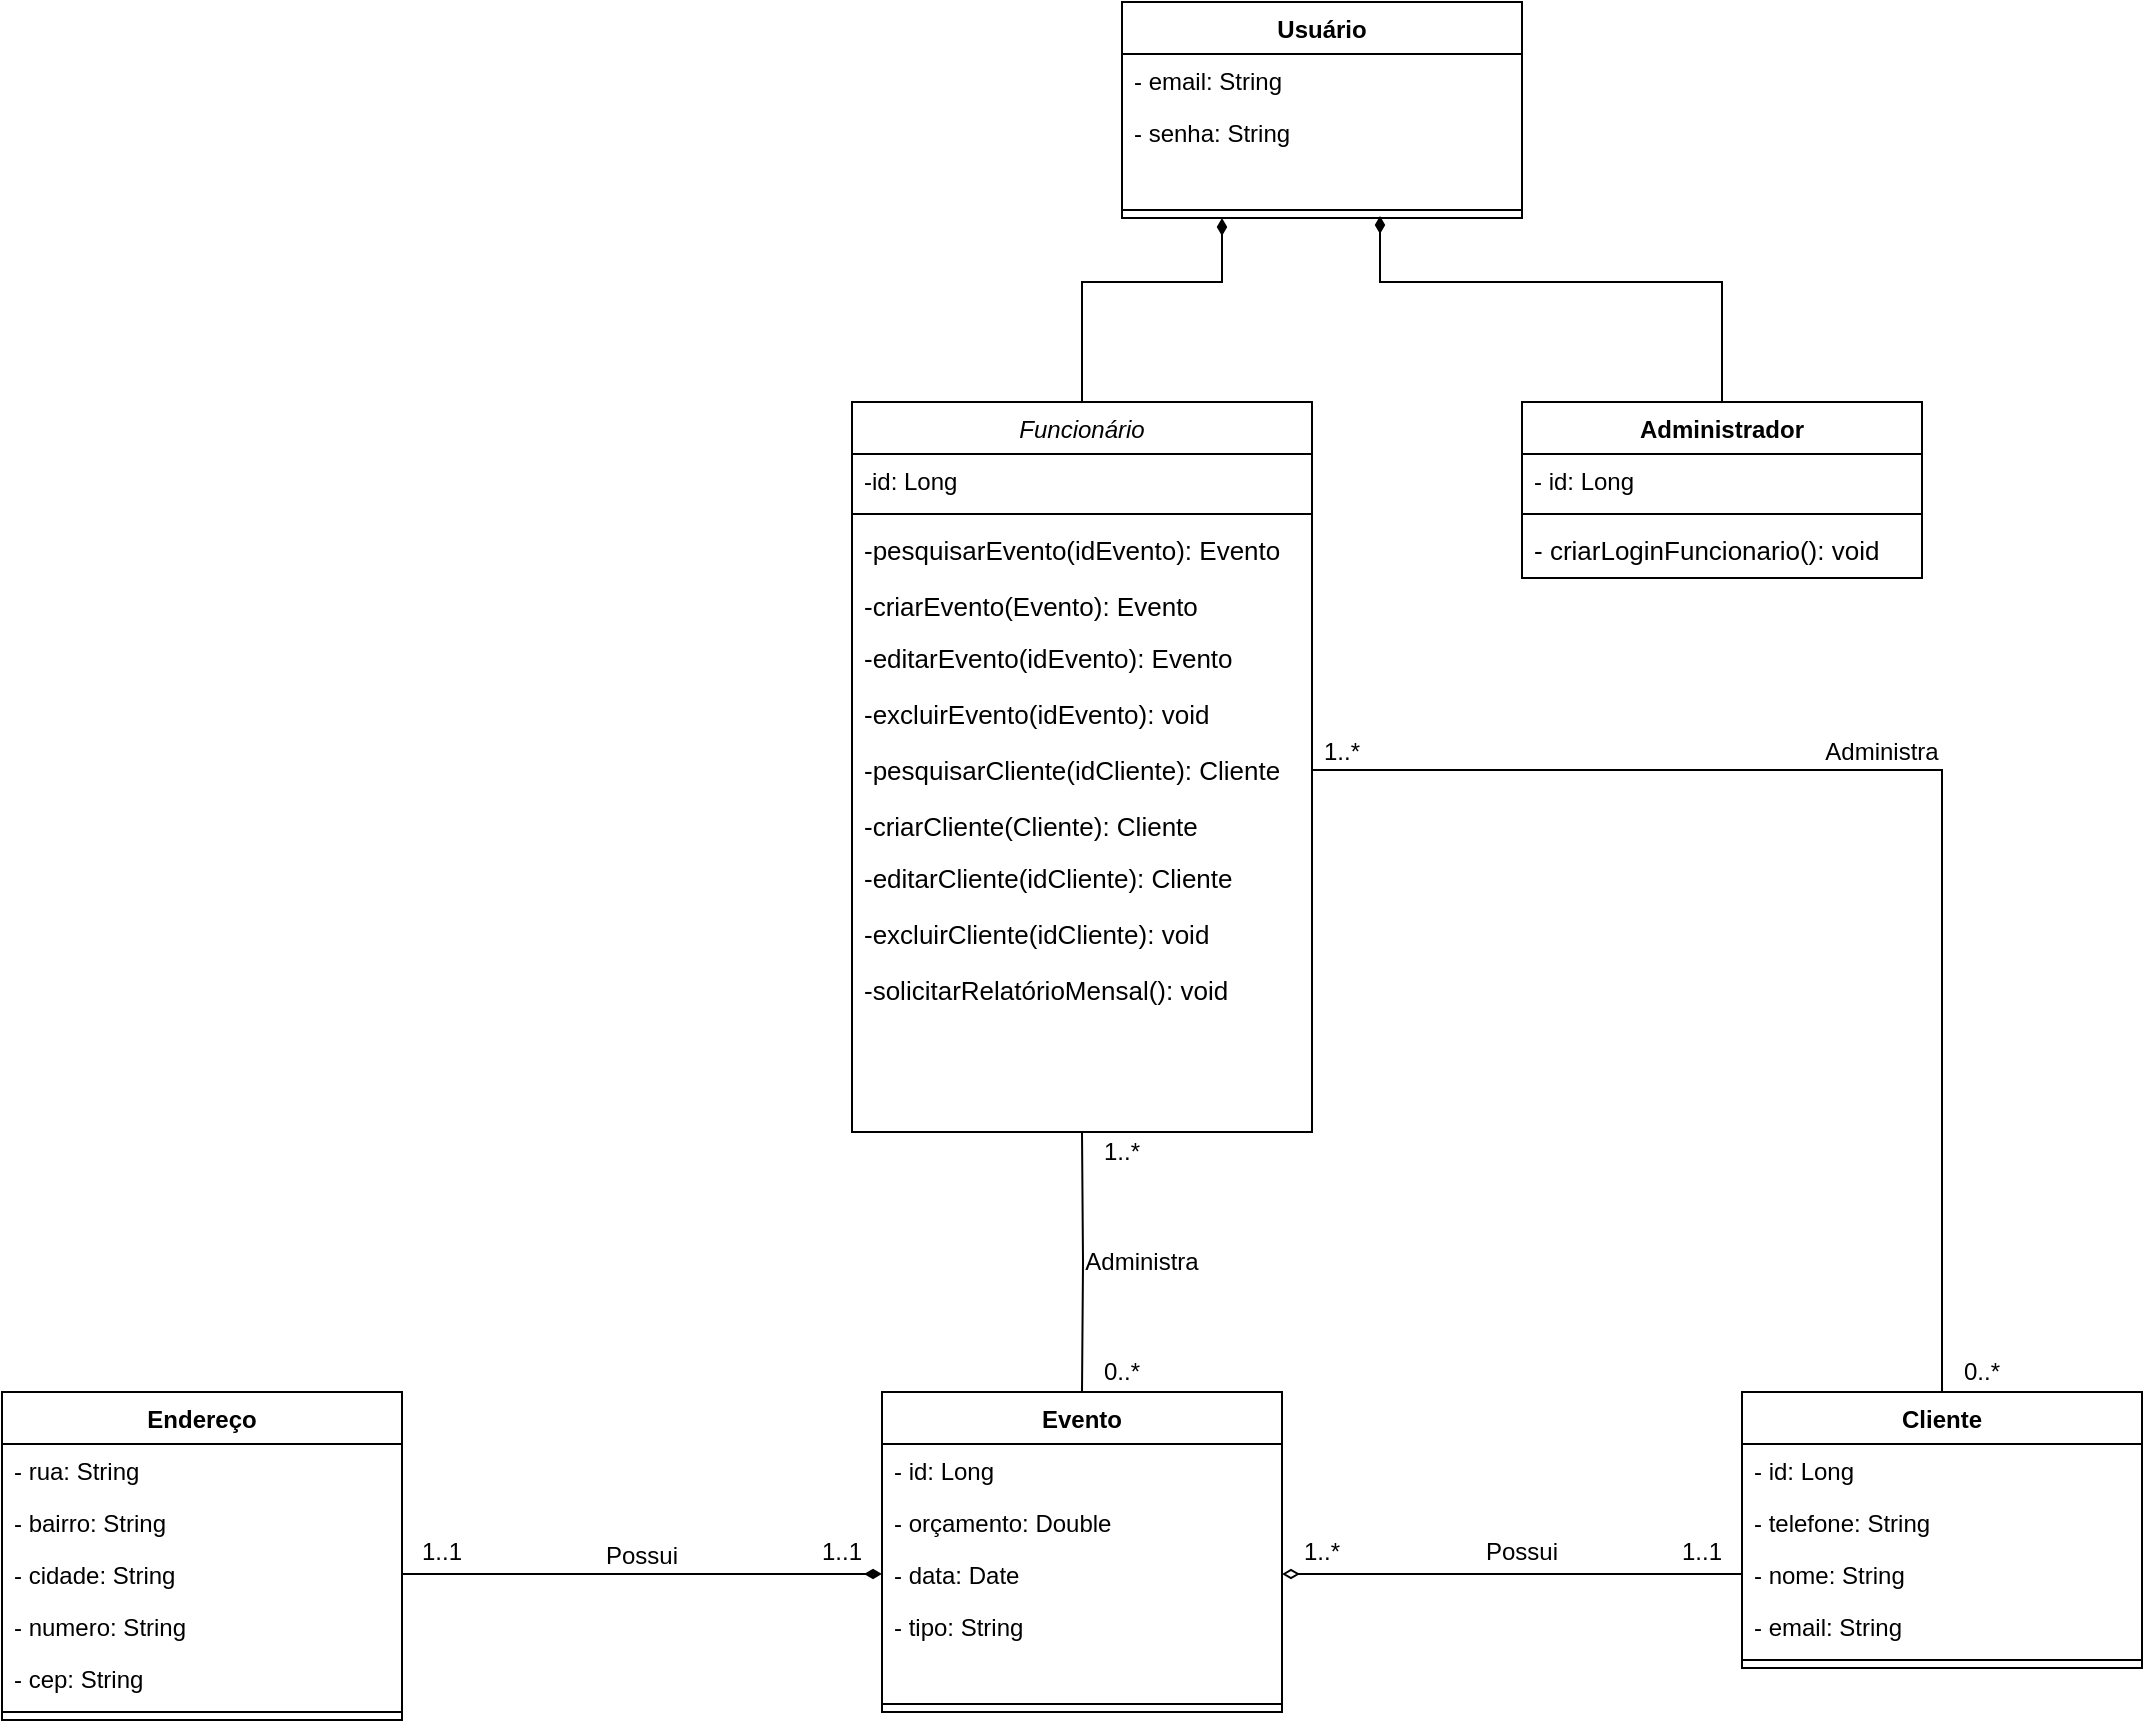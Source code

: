 <mxfile version="16.6.4" type="device"><diagram id="gLpR98S5ay8ODqW90B6S" name="Page-1"><mxGraphModel dx="2204" dy="764" grid="1" gridSize="10" guides="1" tooltips="1" connect="1" arrows="1" fold="1" page="1" pageScale="1" pageWidth="827" pageHeight="1169" math="0" shadow="0"><root><mxCell id="0"/><mxCell id="1" parent="0"/><mxCell id="N7dOBWKhzy0wbSYVfnhw-17" value="Usuário" style="swimlane;fontStyle=1;align=center;verticalAlign=top;childLayout=stackLayout;horizontal=1;startSize=26;horizontalStack=0;resizeParent=1;resizeParentMax=0;resizeLast=0;collapsible=1;marginBottom=0;" vertex="1" parent="1"><mxGeometry x="160" y="210" width="200" height="108" as="geometry"><mxRectangle x="290" y="240" width="350" height="160" as="alternateBounds"/></mxGeometry></mxCell><mxCell id="N7dOBWKhzy0wbSYVfnhw-21" value="- email: String" style="text;strokeColor=none;fillColor=none;align=left;verticalAlign=top;spacingLeft=4;spacingRight=4;overflow=hidden;rotatable=0;points=[[0,0.5],[1,0.5]];portConstraint=eastwest;" vertex="1" parent="N7dOBWKhzy0wbSYVfnhw-17"><mxGeometry y="26" width="200" height="26" as="geometry"/></mxCell><mxCell id="N7dOBWKhzy0wbSYVfnhw-18" value="- senha: String" style="text;strokeColor=none;fillColor=none;align=left;verticalAlign=top;spacingLeft=4;spacingRight=4;overflow=hidden;rotatable=0;points=[[0,0.5],[1,0.5]];portConstraint=eastwest;" vertex="1" parent="N7dOBWKhzy0wbSYVfnhw-17"><mxGeometry y="52" width="200" height="48" as="geometry"/></mxCell><mxCell id="N7dOBWKhzy0wbSYVfnhw-19" value="" style="line;strokeWidth=1;fillColor=none;align=left;verticalAlign=middle;spacingTop=-1;spacingLeft=3;spacingRight=3;rotatable=0;labelPosition=right;points=[];portConstraint=eastwest;" vertex="1" parent="N7dOBWKhzy0wbSYVfnhw-17"><mxGeometry y="100" width="200" height="8" as="geometry"/></mxCell><mxCell id="N7dOBWKhzy0wbSYVfnhw-22" value="Administrador" style="swimlane;fontStyle=1;align=center;verticalAlign=top;childLayout=stackLayout;horizontal=1;startSize=26;horizontalStack=0;resizeParent=1;resizeParentMax=0;resizeLast=0;collapsible=1;marginBottom=0;" vertex="1" parent="1"><mxGeometry x="360" y="410" width="200" height="88" as="geometry"><mxRectangle x="290" y="240" width="350" height="160" as="alternateBounds"/></mxGeometry></mxCell><mxCell id="N7dOBWKhzy0wbSYVfnhw-23" value="- id: Long" style="text;strokeColor=none;fillColor=none;align=left;verticalAlign=top;spacingLeft=4;spacingRight=4;overflow=hidden;rotatable=0;points=[[0,0.5],[1,0.5]];portConstraint=eastwest;" vertex="1" parent="N7dOBWKhzy0wbSYVfnhw-22"><mxGeometry y="26" width="200" height="26" as="geometry"/></mxCell><mxCell id="N7dOBWKhzy0wbSYVfnhw-25" value="" style="line;strokeWidth=1;fillColor=none;align=left;verticalAlign=middle;spacingTop=-1;spacingLeft=3;spacingRight=3;rotatable=0;labelPosition=right;points=[];portConstraint=eastwest;" vertex="1" parent="N7dOBWKhzy0wbSYVfnhw-22"><mxGeometry y="52" width="200" height="8" as="geometry"/></mxCell><mxCell id="N7dOBWKhzy0wbSYVfnhw-72" value="- criarLoginFuncionario(): void" style="text;align=left;verticalAlign=top;spacingLeft=4;spacingRight=4;overflow=hidden;rotatable=0;points=[[0,0.5],[1,0.5]];portConstraint=eastwest;fontSize=13;" vertex="1" parent="N7dOBWKhzy0wbSYVfnhw-22"><mxGeometry y="60" width="200" height="28" as="geometry"/></mxCell><mxCell id="N7dOBWKhzy0wbSYVfnhw-38" style="edgeStyle=orthogonalEdgeStyle;rounded=0;orthogonalLoop=1;jettySize=auto;html=1;exitX=0.5;exitY=1;exitDx=0;exitDy=0;endArrow=none;endFill=0;" edge="1" parent="1" target="N7dOBWKhzy0wbSYVfnhw-34"><mxGeometry relative="1" as="geometry"><mxPoint x="140" y="775" as="sourcePoint"/></mxGeometry></mxCell><mxCell id="N7dOBWKhzy0wbSYVfnhw-32" style="edgeStyle=orthogonalEdgeStyle;rounded=0;orthogonalLoop=1;jettySize=auto;html=1;exitX=0.5;exitY=0;exitDx=0;exitDy=0;endArrow=diamondThin;endFill=1;entryX=0.25;entryY=1;entryDx=0;entryDy=0;" edge="1" parent="1" target="N7dOBWKhzy0wbSYVfnhw-17"><mxGeometry relative="1" as="geometry"><mxPoint x="140" y="410" as="sourcePoint"/><mxPoint x="90" y="240" as="targetPoint"/><Array as="points"><mxPoint x="140" y="350"/><mxPoint x="210" y="350"/></Array></mxGeometry></mxCell><mxCell id="N7dOBWKhzy0wbSYVfnhw-33" style="edgeStyle=orthogonalEdgeStyle;rounded=0;orthogonalLoop=1;jettySize=auto;html=1;exitX=0.5;exitY=0;exitDx=0;exitDy=0;endArrow=diamondThin;endFill=1;entryX=0.645;entryY=0.875;entryDx=0;entryDy=0;entryPerimeter=0;" edge="1" parent="1" source="N7dOBWKhzy0wbSYVfnhw-22" target="N7dOBWKhzy0wbSYVfnhw-19"><mxGeometry relative="1" as="geometry"><mxPoint x="150" y="410" as="sourcePoint"/><mxPoint x="290" y="330" as="targetPoint"/><Array as="points"><mxPoint x="390" y="350"/><mxPoint x="290" y="350"/></Array></mxGeometry></mxCell><mxCell id="N7dOBWKhzy0wbSYVfnhw-34" value="Evento" style="swimlane;fontStyle=1;align=center;verticalAlign=top;childLayout=stackLayout;horizontal=1;startSize=26;horizontalStack=0;resizeParent=1;resizeParentMax=0;resizeLast=0;collapsible=1;marginBottom=0;" vertex="1" parent="1"><mxGeometry x="40" y="905" width="200" height="160" as="geometry"><mxRectangle x="290" y="240" width="350" height="160" as="alternateBounds"/></mxGeometry></mxCell><mxCell id="N7dOBWKhzy0wbSYVfnhw-35" value="- id: Long" style="text;strokeColor=none;fillColor=none;align=left;verticalAlign=top;spacingLeft=4;spacingRight=4;overflow=hidden;rotatable=0;points=[[0,0.5],[1,0.5]];portConstraint=eastwest;" vertex="1" parent="N7dOBWKhzy0wbSYVfnhw-34"><mxGeometry y="26" width="200" height="26" as="geometry"/></mxCell><mxCell id="N7dOBWKhzy0wbSYVfnhw-39" value="- orçamento: Double" style="text;strokeColor=none;fillColor=none;align=left;verticalAlign=top;spacingLeft=4;spacingRight=4;overflow=hidden;rotatable=0;points=[[0,0.5],[1,0.5]];portConstraint=eastwest;" vertex="1" parent="N7dOBWKhzy0wbSYVfnhw-34"><mxGeometry y="52" width="200" height="26" as="geometry"/></mxCell><mxCell id="N7dOBWKhzy0wbSYVfnhw-40" value="- data: Date" style="text;strokeColor=none;fillColor=none;align=left;verticalAlign=top;spacingLeft=4;spacingRight=4;overflow=hidden;rotatable=0;points=[[0,0.5],[1,0.5]];portConstraint=eastwest;" vertex="1" parent="N7dOBWKhzy0wbSYVfnhw-34"><mxGeometry y="78" width="200" height="26" as="geometry"/></mxCell><mxCell id="N7dOBWKhzy0wbSYVfnhw-36" value="- tipo: String" style="text;strokeColor=none;fillColor=none;align=left;verticalAlign=top;spacingLeft=4;spacingRight=4;overflow=hidden;rotatable=0;points=[[0,0.5],[1,0.5]];portConstraint=eastwest;" vertex="1" parent="N7dOBWKhzy0wbSYVfnhw-34"><mxGeometry y="104" width="200" height="48" as="geometry"/></mxCell><mxCell id="N7dOBWKhzy0wbSYVfnhw-37" value="" style="line;strokeWidth=1;fillColor=none;align=left;verticalAlign=middle;spacingTop=-1;spacingLeft=3;spacingRight=3;rotatable=0;labelPosition=right;points=[];portConstraint=eastwest;" vertex="1" parent="N7dOBWKhzy0wbSYVfnhw-34"><mxGeometry y="152" width="200" height="8" as="geometry"/></mxCell><mxCell id="N7dOBWKhzy0wbSYVfnhw-41" value="Endereço" style="swimlane;fontStyle=1;align=center;verticalAlign=top;childLayout=stackLayout;horizontal=1;startSize=26;horizontalStack=0;resizeParent=1;resizeParentMax=0;resizeLast=0;collapsible=1;marginBottom=0;" vertex="1" parent="1"><mxGeometry x="-400" y="905" width="200" height="164" as="geometry"><mxRectangle x="290" y="240" width="350" height="160" as="alternateBounds"/></mxGeometry></mxCell><mxCell id="N7dOBWKhzy0wbSYVfnhw-42" value="- rua: String" style="text;strokeColor=none;fillColor=none;align=left;verticalAlign=top;spacingLeft=4;spacingRight=4;overflow=hidden;rotatable=0;points=[[0,0.5],[1,0.5]];portConstraint=eastwest;" vertex="1" parent="N7dOBWKhzy0wbSYVfnhw-41"><mxGeometry y="26" width="200" height="26" as="geometry"/></mxCell><mxCell id="N7dOBWKhzy0wbSYVfnhw-43" value="- bairro: String" style="text;strokeColor=none;fillColor=none;align=left;verticalAlign=top;spacingLeft=4;spacingRight=4;overflow=hidden;rotatable=0;points=[[0,0.5],[1,0.5]];portConstraint=eastwest;" vertex="1" parent="N7dOBWKhzy0wbSYVfnhw-41"><mxGeometry y="52" width="200" height="26" as="geometry"/></mxCell><mxCell id="N7dOBWKhzy0wbSYVfnhw-44" value="- cidade: String" style="text;strokeColor=none;fillColor=none;align=left;verticalAlign=top;spacingLeft=4;spacingRight=4;overflow=hidden;rotatable=0;points=[[0,0.5],[1,0.5]];portConstraint=eastwest;" vertex="1" parent="N7dOBWKhzy0wbSYVfnhw-41"><mxGeometry y="78" width="200" height="26" as="geometry"/></mxCell><mxCell id="N7dOBWKhzy0wbSYVfnhw-47" value="- numero: String" style="text;strokeColor=none;fillColor=none;align=left;verticalAlign=top;spacingLeft=4;spacingRight=4;overflow=hidden;rotatable=0;points=[[0,0.5],[1,0.5]];portConstraint=eastwest;" vertex="1" parent="N7dOBWKhzy0wbSYVfnhw-41"><mxGeometry y="104" width="200" height="26" as="geometry"/></mxCell><mxCell id="N7dOBWKhzy0wbSYVfnhw-48" value="- cep: String" style="text;strokeColor=none;fillColor=none;align=left;verticalAlign=top;spacingLeft=4;spacingRight=4;overflow=hidden;rotatable=0;points=[[0,0.5],[1,0.5]];portConstraint=eastwest;" vertex="1" parent="N7dOBWKhzy0wbSYVfnhw-41"><mxGeometry y="130" width="200" height="26" as="geometry"/></mxCell><mxCell id="N7dOBWKhzy0wbSYVfnhw-46" value="" style="line;strokeWidth=1;fillColor=none;align=left;verticalAlign=middle;spacingTop=-1;spacingLeft=3;spacingRight=3;rotatable=0;labelPosition=right;points=[];portConstraint=eastwest;" vertex="1" parent="N7dOBWKhzy0wbSYVfnhw-41"><mxGeometry y="156" width="200" height="8" as="geometry"/></mxCell><mxCell id="N7dOBWKhzy0wbSYVfnhw-49" style="edgeStyle=orthogonalEdgeStyle;rounded=0;orthogonalLoop=1;jettySize=auto;html=1;exitX=1;exitY=0.5;exitDx=0;exitDy=0;entryX=0;entryY=0.5;entryDx=0;entryDy=0;endArrow=diamondThin;endFill=1;" edge="1" parent="1" source="N7dOBWKhzy0wbSYVfnhw-44" target="N7dOBWKhzy0wbSYVfnhw-40"><mxGeometry relative="1" as="geometry"/></mxCell><mxCell id="N7dOBWKhzy0wbSYVfnhw-50" value="Cliente" style="swimlane;fontStyle=1;align=center;verticalAlign=top;childLayout=stackLayout;horizontal=1;startSize=26;horizontalStack=0;resizeParent=1;resizeParentMax=0;resizeLast=0;collapsible=1;marginBottom=0;" vertex="1" parent="1"><mxGeometry x="470" y="905" width="200" height="138" as="geometry"><mxRectangle x="290" y="240" width="350" height="160" as="alternateBounds"/></mxGeometry></mxCell><mxCell id="N7dOBWKhzy0wbSYVfnhw-51" value="- id: Long" style="text;strokeColor=none;fillColor=none;align=left;verticalAlign=top;spacingLeft=4;spacingRight=4;overflow=hidden;rotatable=0;points=[[0,0.5],[1,0.5]];portConstraint=eastwest;" vertex="1" parent="N7dOBWKhzy0wbSYVfnhw-50"><mxGeometry y="26" width="200" height="26" as="geometry"/></mxCell><mxCell id="N7dOBWKhzy0wbSYVfnhw-52" value="- telefone: String" style="text;strokeColor=none;fillColor=none;align=left;verticalAlign=top;spacingLeft=4;spacingRight=4;overflow=hidden;rotatable=0;points=[[0,0.5],[1,0.5]];portConstraint=eastwest;" vertex="1" parent="N7dOBWKhzy0wbSYVfnhw-50"><mxGeometry y="52" width="200" height="26" as="geometry"/></mxCell><mxCell id="N7dOBWKhzy0wbSYVfnhw-53" value="- nome: String" style="text;strokeColor=none;fillColor=none;align=left;verticalAlign=top;spacingLeft=4;spacingRight=4;overflow=hidden;rotatable=0;points=[[0,0.5],[1,0.5]];portConstraint=eastwest;" vertex="1" parent="N7dOBWKhzy0wbSYVfnhw-50"><mxGeometry y="78" width="200" height="26" as="geometry"/></mxCell><mxCell id="N7dOBWKhzy0wbSYVfnhw-58" value="- email: String" style="text;strokeColor=none;fillColor=none;align=left;verticalAlign=top;spacingLeft=4;spacingRight=4;overflow=hidden;rotatable=0;points=[[0,0.5],[1,0.5]];portConstraint=eastwest;" vertex="1" parent="N7dOBWKhzy0wbSYVfnhw-50"><mxGeometry y="104" width="200" height="26" as="geometry"/></mxCell><mxCell id="N7dOBWKhzy0wbSYVfnhw-55" value="" style="line;strokeWidth=1;fillColor=none;align=left;verticalAlign=middle;spacingTop=-1;spacingLeft=3;spacingRight=3;rotatable=0;labelPosition=right;points=[];portConstraint=eastwest;" vertex="1" parent="N7dOBWKhzy0wbSYVfnhw-50"><mxGeometry y="130" width="200" height="8" as="geometry"/></mxCell><mxCell id="N7dOBWKhzy0wbSYVfnhw-57" style="edgeStyle=orthogonalEdgeStyle;rounded=0;orthogonalLoop=1;jettySize=auto;html=1;exitX=0;exitY=0.5;exitDx=0;exitDy=0;entryX=1;entryY=0.5;entryDx=0;entryDy=0;endArrow=diamondThin;endFill=0;" edge="1" parent="1" source="N7dOBWKhzy0wbSYVfnhw-53" target="N7dOBWKhzy0wbSYVfnhw-40"><mxGeometry relative="1" as="geometry"/></mxCell><mxCell id="N7dOBWKhzy0wbSYVfnhw-59" value="Funcionário" style="swimlane;fontStyle=2;align=center;verticalAlign=top;childLayout=stackLayout;horizontal=1;startSize=26;horizontalStack=0;resizeParent=1;resizeLast=0;collapsible=1;marginBottom=0;rounded=0;shadow=0;strokeWidth=1;" vertex="1" parent="1"><mxGeometry x="25" y="410" width="230" height="365" as="geometry"><mxRectangle x="130" y="380" width="160" height="26" as="alternateBounds"/></mxGeometry></mxCell><mxCell id="N7dOBWKhzy0wbSYVfnhw-60" value="-id: Long" style="text;align=left;verticalAlign=top;spacingLeft=4;spacingRight=4;overflow=hidden;rotatable=0;points=[[0,0.5],[1,0.5]];portConstraint=eastwest;" vertex="1" parent="N7dOBWKhzy0wbSYVfnhw-59"><mxGeometry y="26" width="230" height="26" as="geometry"/></mxCell><mxCell id="N7dOBWKhzy0wbSYVfnhw-61" value="" style="line;html=1;strokeWidth=1;align=left;verticalAlign=middle;spacingTop=-1;spacingLeft=3;spacingRight=3;rotatable=0;labelPosition=right;points=[];portConstraint=eastwest;" vertex="1" parent="N7dOBWKhzy0wbSYVfnhw-59"><mxGeometry y="52" width="230" height="8" as="geometry"/></mxCell><mxCell id="N7dOBWKhzy0wbSYVfnhw-62" value="-pesquisarEvento(idEvento): Evento" style="text;align=left;verticalAlign=top;spacingLeft=4;spacingRight=4;overflow=hidden;rotatable=0;points=[[0,0.5],[1,0.5]];portConstraint=eastwest;fontSize=13;" vertex="1" parent="N7dOBWKhzy0wbSYVfnhw-59"><mxGeometry y="60" width="230" height="28" as="geometry"/></mxCell><mxCell id="N7dOBWKhzy0wbSYVfnhw-63" value="-criarEvento(Evento): Evento" style="text;align=left;verticalAlign=top;spacingLeft=4;spacingRight=4;overflow=hidden;rotatable=0;points=[[0,0.5],[1,0.5]];portConstraint=eastwest;fontStyle=0;fontSize=13;" vertex="1" parent="N7dOBWKhzy0wbSYVfnhw-59"><mxGeometry y="88" width="230" height="26" as="geometry"/></mxCell><mxCell id="N7dOBWKhzy0wbSYVfnhw-64" value="-editarEvento(idEvento): Evento" style="text;align=left;verticalAlign=top;spacingLeft=4;spacingRight=4;overflow=hidden;rotatable=0;points=[[0,0.5],[1,0.5]];portConstraint=eastwest;fontSize=13;" vertex="1" parent="N7dOBWKhzy0wbSYVfnhw-59"><mxGeometry y="114" width="230" height="28" as="geometry"/></mxCell><mxCell id="N7dOBWKhzy0wbSYVfnhw-65" value="-excluirEvento(idEvento): void" style="text;align=left;verticalAlign=top;spacingLeft=4;spacingRight=4;overflow=hidden;rotatable=0;points=[[0,0.5],[1,0.5]];portConstraint=eastwest;fontSize=13;" vertex="1" parent="N7dOBWKhzy0wbSYVfnhw-59"><mxGeometry y="142" width="230" height="28" as="geometry"/></mxCell><mxCell id="N7dOBWKhzy0wbSYVfnhw-66" value="-pesquisarCliente(idCliente): Cliente" style="text;align=left;verticalAlign=top;spacingLeft=4;spacingRight=4;overflow=hidden;rotatable=0;points=[[0,0.5],[1,0.5]];portConstraint=eastwest;fontSize=13;" vertex="1" parent="N7dOBWKhzy0wbSYVfnhw-59"><mxGeometry y="170" width="230" height="28" as="geometry"/></mxCell><mxCell id="N7dOBWKhzy0wbSYVfnhw-67" value="-criarCliente(Cliente): Cliente" style="text;align=left;verticalAlign=top;spacingLeft=4;spacingRight=4;overflow=hidden;rotatable=0;points=[[0,0.5],[1,0.5]];portConstraint=eastwest;fontStyle=0;fontSize=13;" vertex="1" parent="N7dOBWKhzy0wbSYVfnhw-59"><mxGeometry y="198" width="230" height="26" as="geometry"/></mxCell><mxCell id="N7dOBWKhzy0wbSYVfnhw-68" value="-editarCliente(idCliente): Cliente" style="text;align=left;verticalAlign=top;spacingLeft=4;spacingRight=4;overflow=hidden;rotatable=0;points=[[0,0.5],[1,0.5]];portConstraint=eastwest;fontSize=13;" vertex="1" parent="N7dOBWKhzy0wbSYVfnhw-59"><mxGeometry y="224" width="230" height="28" as="geometry"/></mxCell><mxCell id="N7dOBWKhzy0wbSYVfnhw-69" value="-excluirCliente(idCliente): void" style="text;align=left;verticalAlign=top;spacingLeft=4;spacingRight=4;overflow=hidden;rotatable=0;points=[[0,0.5],[1,0.5]];portConstraint=eastwest;fontSize=13;" vertex="1" parent="N7dOBWKhzy0wbSYVfnhw-59"><mxGeometry y="252" width="230" height="28" as="geometry"/></mxCell><mxCell id="N7dOBWKhzy0wbSYVfnhw-70" value="-solicitarRelatórioMensal(): void" style="text;align=left;verticalAlign=top;spacingLeft=4;spacingRight=4;overflow=hidden;rotatable=0;points=[[0,0.5],[1,0.5]];portConstraint=eastwest;fontSize=13;" vertex="1" parent="N7dOBWKhzy0wbSYVfnhw-59"><mxGeometry y="280" width="230" height="28" as="geometry"/></mxCell><mxCell id="N7dOBWKhzy0wbSYVfnhw-73" value="Administra" style="text;html=1;strokeColor=none;fillColor=none;align=center;verticalAlign=middle;whiteSpace=wrap;rounded=0;" vertex="1" parent="1"><mxGeometry x="140" y="830" width="60" height="20" as="geometry"/></mxCell><mxCell id="N7dOBWKhzy0wbSYVfnhw-75" value="0..*" style="text;html=1;strokeColor=none;fillColor=none;align=center;verticalAlign=middle;whiteSpace=wrap;rounded=0;" vertex="1" parent="1"><mxGeometry x="130" y="885" width="60" height="20" as="geometry"/></mxCell><mxCell id="N7dOBWKhzy0wbSYVfnhw-76" value="1..*" style="text;html=1;strokeColor=none;fillColor=none;align=center;verticalAlign=middle;whiteSpace=wrap;rounded=0;" vertex="1" parent="1"><mxGeometry x="130" y="775" width="60" height="20" as="geometry"/></mxCell><mxCell id="N7dOBWKhzy0wbSYVfnhw-77" value="Possui" style="text;html=1;strokeColor=none;fillColor=none;align=center;verticalAlign=middle;whiteSpace=wrap;rounded=0;" vertex="1" parent="1"><mxGeometry x="-110" y="977" width="60" height="20" as="geometry"/></mxCell><mxCell id="N7dOBWKhzy0wbSYVfnhw-78" value="1..1" style="text;html=1;strokeColor=none;fillColor=none;align=center;verticalAlign=middle;whiteSpace=wrap;rounded=0;" vertex="1" parent="1"><mxGeometry x="-210" y="975" width="60" height="20" as="geometry"/></mxCell><mxCell id="N7dOBWKhzy0wbSYVfnhw-79" value="1..1" style="text;html=1;strokeColor=none;fillColor=none;align=center;verticalAlign=middle;whiteSpace=wrap;rounded=0;" vertex="1" parent="1"><mxGeometry x="-10" y="975" width="60" height="20" as="geometry"/></mxCell><mxCell id="N7dOBWKhzy0wbSYVfnhw-81" value="Possui" style="text;html=1;strokeColor=none;fillColor=none;align=center;verticalAlign=middle;whiteSpace=wrap;rounded=0;" vertex="1" parent="1"><mxGeometry x="330" y="975" width="60" height="20" as="geometry"/></mxCell><mxCell id="N7dOBWKhzy0wbSYVfnhw-82" value="1..1" style="text;html=1;strokeColor=none;fillColor=none;align=center;verticalAlign=middle;whiteSpace=wrap;rounded=0;" vertex="1" parent="1"><mxGeometry x="420" y="975" width="60" height="20" as="geometry"/></mxCell><mxCell id="N7dOBWKhzy0wbSYVfnhw-83" value="1..*" style="text;html=1;strokeColor=none;fillColor=none;align=center;verticalAlign=middle;whiteSpace=wrap;rounded=0;" vertex="1" parent="1"><mxGeometry x="230" y="975" width="60" height="20" as="geometry"/></mxCell><mxCell id="N7dOBWKhzy0wbSYVfnhw-85" style="edgeStyle=orthogonalEdgeStyle;rounded=0;orthogonalLoop=1;jettySize=auto;html=1;exitX=1;exitY=0.5;exitDx=0;exitDy=0;entryX=0.5;entryY=0;entryDx=0;entryDy=0;endArrow=none;endFill=0;" edge="1" parent="1" source="N7dOBWKhzy0wbSYVfnhw-66" target="N7dOBWKhzy0wbSYVfnhw-50"><mxGeometry relative="1" as="geometry"/></mxCell><mxCell id="N7dOBWKhzy0wbSYVfnhw-86" value="Administra" style="text;html=1;strokeColor=none;fillColor=none;align=center;verticalAlign=middle;whiteSpace=wrap;rounded=0;" vertex="1" parent="1"><mxGeometry x="510" y="575" width="60" height="20" as="geometry"/></mxCell><mxCell id="N7dOBWKhzy0wbSYVfnhw-88" value="1..*" style="text;html=1;strokeColor=none;fillColor=none;align=center;verticalAlign=middle;whiteSpace=wrap;rounded=0;" vertex="1" parent="1"><mxGeometry x="240" y="574.5" width="60" height="20" as="geometry"/></mxCell><mxCell id="N7dOBWKhzy0wbSYVfnhw-89" value="0..*" style="text;html=1;strokeColor=none;fillColor=none;align=center;verticalAlign=middle;whiteSpace=wrap;rounded=0;" vertex="1" parent="1"><mxGeometry x="560" y="885" width="60" height="20" as="geometry"/></mxCell></root></mxGraphModel></diagram></mxfile>
